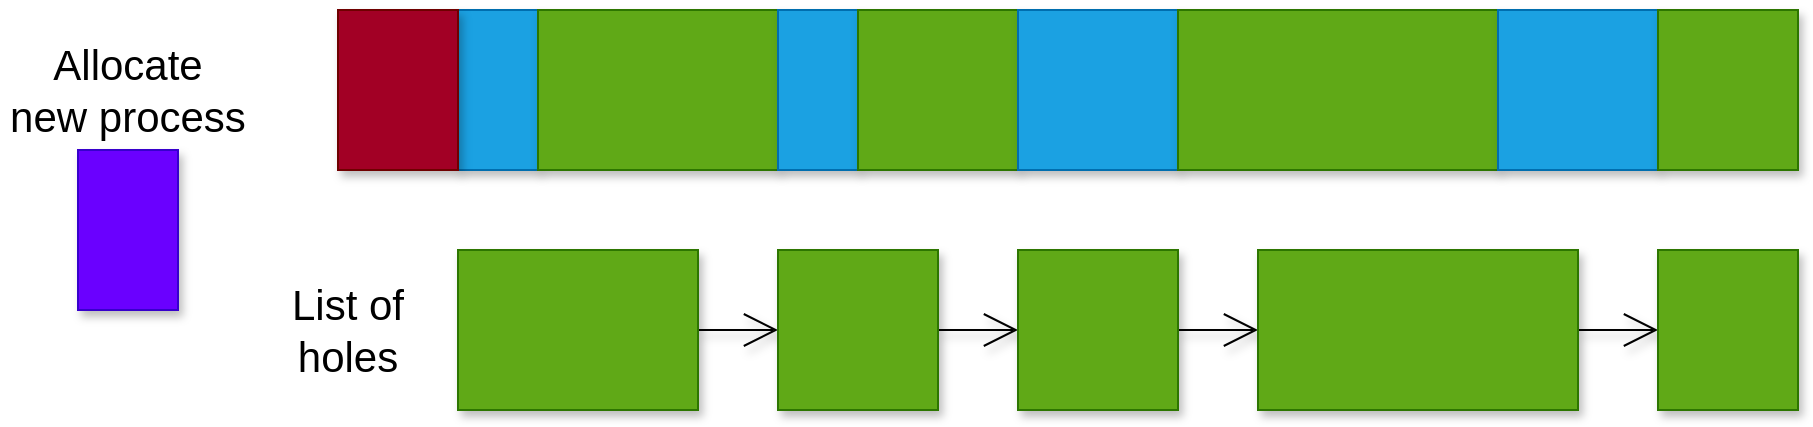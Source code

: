 <mxfile>
    <diagram id="VdvviIdqO3mlDdGha-S1" name="Page-1">
        <mxGraphModel dx="1220" dy="1470" grid="1" gridSize="10" guides="1" tooltips="1" connect="1" arrows="1" fold="1" page="1" pageScale="1" pageWidth="850" pageHeight="1100" math="0" shadow="0">
            <root>
                <mxCell id="0"/>
                <mxCell id="1" parent="0"/>
                <mxCell id="2" value="" style="rounded=0;whiteSpace=wrap;html=1;fillColor=#1ba1e2;strokeColor=#006EAF;fontColor=#ffffff;shadow=1;" vertex="1" parent="1">
                    <mxGeometry x="235" y="10" width="40" height="80" as="geometry"/>
                </mxCell>
                <mxCell id="3" value="" style="rounded=0;whiteSpace=wrap;html=1;fillColor=#60a917;strokeColor=#2D7600;fontColor=#ffffff;shadow=1;" vertex="1" parent="1">
                    <mxGeometry x="275" y="10" width="120" height="80" as="geometry"/>
                </mxCell>
                <mxCell id="4" value="" style="rounded=0;whiteSpace=wrap;html=1;fillColor=#1ba1e2;strokeColor=#006EAF;fontColor=#ffffff;shadow=1;" vertex="1" parent="1">
                    <mxGeometry x="395" y="10" width="40" height="80" as="geometry"/>
                </mxCell>
                <mxCell id="5" value="" style="rounded=0;whiteSpace=wrap;html=1;fillColor=#60a917;strokeColor=#2D7600;fontColor=#ffffff;shadow=1;" vertex="1" parent="1">
                    <mxGeometry x="435" y="10" width="80" height="80" as="geometry"/>
                </mxCell>
                <mxCell id="6" value="" style="rounded=0;whiteSpace=wrap;html=1;fillColor=#1ba1e2;strokeColor=#006EAF;fontColor=#ffffff;shadow=1;" vertex="1" parent="1">
                    <mxGeometry x="515" y="10" width="80" height="80" as="geometry"/>
                </mxCell>
                <mxCell id="7" value="" style="rounded=0;whiteSpace=wrap;html=1;fillColor=#60a917;strokeColor=#2D7600;fontColor=#ffffff;shadow=1;" vertex="1" parent="1">
                    <mxGeometry x="595" y="10" width="160" height="80" as="geometry"/>
                </mxCell>
                <mxCell id="8" value="" style="rounded=0;whiteSpace=wrap;html=1;fillColor=#1ba1e2;strokeColor=#006EAF;fontColor=#ffffff;shadow=1;" vertex="1" parent="1">
                    <mxGeometry x="755" y="10" width="80" height="80" as="geometry"/>
                </mxCell>
                <mxCell id="9" value="" style="rounded=0;whiteSpace=wrap;html=1;fillColor=#60a917;strokeColor=#2D7600;fontColor=#ffffff;shadow=1;" vertex="1" parent="1">
                    <mxGeometry x="835" y="10" width="70" height="80" as="geometry"/>
                </mxCell>
                <mxCell id="10" value="" style="rounded=0;whiteSpace=wrap;html=1;fillColor=#a20025;strokeColor=#6F0000;fontColor=#ffffff;shadow=1;" vertex="1" parent="1">
                    <mxGeometry x="175" y="10" width="60" height="80" as="geometry"/>
                </mxCell>
                <mxCell id="16" style="edgeStyle=none;html=1;exitX=1;exitY=0.5;exitDx=0;exitDy=0;entryX=0;entryY=0.5;entryDx=0;entryDy=0;endArrow=open;endFill=0;endSize=15;shadow=1;" edge="1" parent="1" source="11" target="12">
                    <mxGeometry relative="1" as="geometry"/>
                </mxCell>
                <mxCell id="11" value="" style="rounded=0;whiteSpace=wrap;html=1;fillColor=#60a917;strokeColor=#2D7600;fontColor=#ffffff;shadow=1;" vertex="1" parent="1">
                    <mxGeometry x="235" y="130" width="120" height="80" as="geometry"/>
                </mxCell>
                <mxCell id="17" style="edgeStyle=none;html=1;exitX=1;exitY=0.5;exitDx=0;exitDy=0;entryX=0;entryY=0.5;entryDx=0;entryDy=0;endArrow=open;endFill=0;endSize=15;shadow=1;" edge="1" parent="1" source="12" target="13">
                    <mxGeometry relative="1" as="geometry"/>
                </mxCell>
                <mxCell id="12" value="" style="rounded=0;whiteSpace=wrap;html=1;fillColor=#60a917;strokeColor=#2D7600;fontColor=#ffffff;shadow=1;" vertex="1" parent="1">
                    <mxGeometry x="395" y="130" width="80" height="80" as="geometry"/>
                </mxCell>
                <mxCell id="18" style="edgeStyle=none;html=1;exitX=1;exitY=0.5;exitDx=0;exitDy=0;entryX=0;entryY=0.5;entryDx=0;entryDy=0;endArrow=open;endFill=0;endSize=15;shadow=1;" edge="1" parent="1" source="13" target="14">
                    <mxGeometry relative="1" as="geometry"/>
                </mxCell>
                <mxCell id="13" value="" style="rounded=0;whiteSpace=wrap;html=1;fillColor=#60a917;strokeColor=#2D7600;fontColor=#ffffff;shadow=1;" vertex="1" parent="1">
                    <mxGeometry x="515" y="130" width="80" height="80" as="geometry"/>
                </mxCell>
                <mxCell id="19" style="edgeStyle=none;html=1;exitX=1;exitY=0.5;exitDx=0;exitDy=0;entryX=0;entryY=0.5;entryDx=0;entryDy=0;endArrow=open;endFill=0;endSize=15;shadow=1;" edge="1" parent="1" source="14" target="15">
                    <mxGeometry relative="1" as="geometry"/>
                </mxCell>
                <mxCell id="14" value="" style="rounded=0;whiteSpace=wrap;html=1;fillColor=#60a917;strokeColor=#2D7600;fontColor=#ffffff;shadow=1;" vertex="1" parent="1">
                    <mxGeometry x="635" y="130" width="160" height="80" as="geometry"/>
                </mxCell>
                <mxCell id="15" value="" style="rounded=0;whiteSpace=wrap;html=1;fillColor=#60a917;strokeColor=#2D7600;fontColor=#ffffff;shadow=1;" vertex="1" parent="1">
                    <mxGeometry x="835" y="130" width="70" height="80" as="geometry"/>
                </mxCell>
                <mxCell id="20" value="List of holes" style="text;html=1;strokeColor=none;fillColor=none;align=center;verticalAlign=middle;whiteSpace=wrap;rounded=0;fontSize=21;shadow=1;" vertex="1" parent="1">
                    <mxGeometry x="135" y="150" width="90" height="40" as="geometry"/>
                </mxCell>
                <mxCell id="21" value="" style="rounded=0;whiteSpace=wrap;html=1;fillColor=#6a00ff;strokeColor=#3700CC;fontColor=#ffffff;shadow=1;" vertex="1" parent="1">
                    <mxGeometry x="45" y="80" width="50" height="80" as="geometry"/>
                </mxCell>
                <mxCell id="22" value="Allocate new process" style="text;html=1;strokeColor=none;fillColor=none;align=center;verticalAlign=middle;whiteSpace=wrap;rounded=0;fontSize=21;shadow=1;" vertex="1" parent="1">
                    <mxGeometry x="10" y="30" width="120" height="40" as="geometry"/>
                </mxCell>
            </root>
        </mxGraphModel>
    </diagram>
</mxfile>